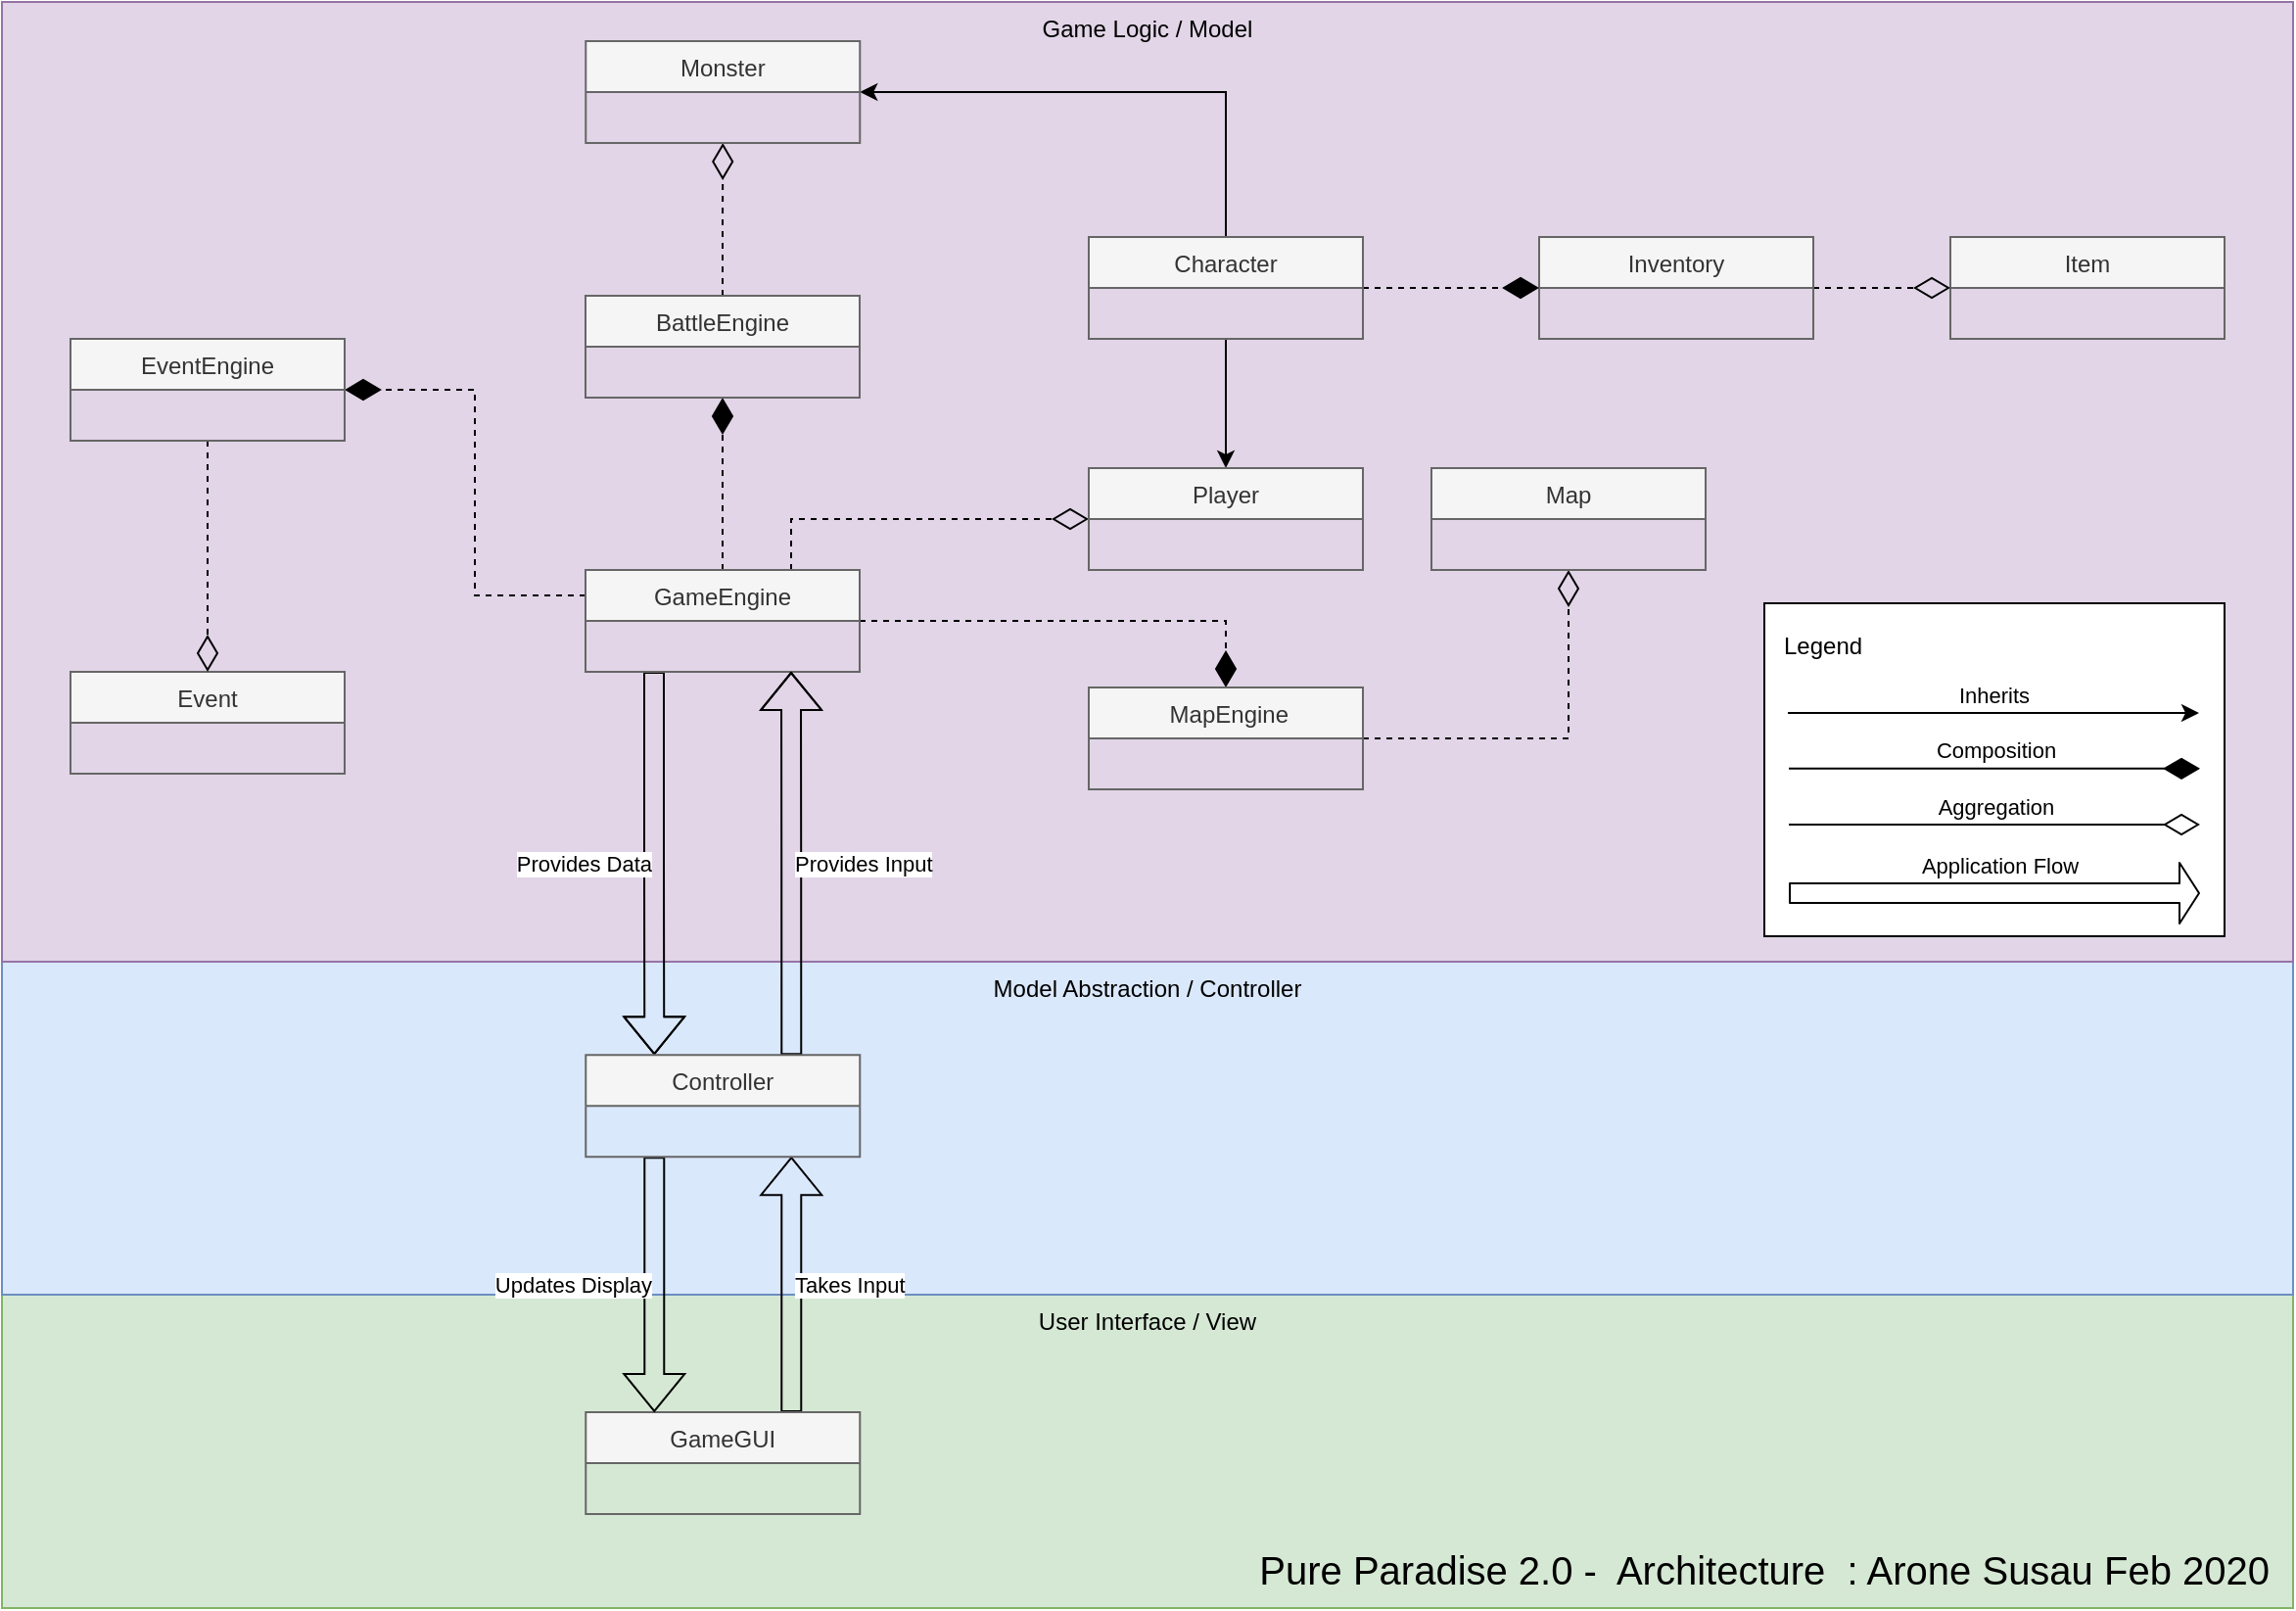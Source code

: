 <mxfile version="12.6.7" type="device"><diagram id="ewZJzVGojuxL5fZC0FDk" name="Page-1"><mxGraphModel dx="1395" dy="841" grid="1" gridSize="10" guides="1" tooltips="1" connect="1" arrows="1" fold="1" page="1" pageScale="1" pageWidth="827" pageHeight="1169" math="0" shadow="0"><root><mxCell id="0"/><mxCell id="1" parent="0"/><mxCell id="U7BUE-ICDr-Gn3aa2cAq-20" value="User Interface / View" style="rounded=0;whiteSpace=wrap;html=1;verticalAlign=top;fillColor=#d5e8d4;strokeColor=#82b366;" vertex="1" parent="1"><mxGeometry x="30" y="680" width="1170" height="160" as="geometry"/></mxCell><mxCell id="U7BUE-ICDr-Gn3aa2cAq-18" value="Model Abstraction / Controller" style="rounded=0;whiteSpace=wrap;html=1;verticalAlign=top;fillColor=#dae8fc;strokeColor=#6c8ebf;" vertex="1" parent="1"><mxGeometry x="30" y="510" width="1170" height="170" as="geometry"/></mxCell><mxCell id="U7BUE-ICDr-Gn3aa2cAq-17" value="Game Logic / Model" style="rounded=0;whiteSpace=wrap;html=1;verticalAlign=top;fillColor=#e1d5e7;strokeColor=#9673a6;" vertex="1" parent="1"><mxGeometry x="30" y="20" width="1170" height="490" as="geometry"/></mxCell><mxCell id="U7BUE-ICDr-Gn3aa2cAq-26" style="edgeStyle=orthogonalEdgeStyle;rounded=0;orthogonalLoop=1;jettySize=auto;html=1;entryX=0.5;entryY=1;entryDx=0;entryDy=0;dashed=1;endArrow=diamondThin;endFill=1;endSize=16;" edge="1" parent="1" source="U7BUE-ICDr-Gn3aa2cAq-1" target="U7BUE-ICDr-Gn3aa2cAq-13"><mxGeometry relative="1" as="geometry"/></mxCell><mxCell id="U7BUE-ICDr-Gn3aa2cAq-27" style="edgeStyle=orthogonalEdgeStyle;rounded=0;orthogonalLoop=1;jettySize=auto;html=1;entryX=0;entryY=0.5;entryDx=0;entryDy=0;dashed=1;exitX=0.75;exitY=0;exitDx=0;exitDy=0;endSize=16;endArrow=diamondThin;endFill=0;" edge="1" parent="1" source="U7BUE-ICDr-Gn3aa2cAq-1" target="U7BUE-ICDr-Gn3aa2cAq-15"><mxGeometry relative="1" as="geometry"/></mxCell><mxCell id="U7BUE-ICDr-Gn3aa2cAq-28" style="edgeStyle=orthogonalEdgeStyle;rounded=0;orthogonalLoop=1;jettySize=auto;html=1;entryX=0.5;entryY=0;entryDx=0;entryDy=0;dashed=1;exitX=1;exitY=0.5;exitDx=0;exitDy=0;endArrow=diamondThin;endFill=1;endSize=16;" edge="1" parent="1" source="U7BUE-ICDr-Gn3aa2cAq-1" target="U7BUE-ICDr-Gn3aa2cAq-6"><mxGeometry relative="1" as="geometry"/></mxCell><mxCell id="U7BUE-ICDr-Gn3aa2cAq-29" style="edgeStyle=orthogonalEdgeStyle;rounded=0;orthogonalLoop=1;jettySize=auto;html=1;entryX=1;entryY=0.5;entryDx=0;entryDy=0;dashed=1;exitX=0;exitY=0.25;exitDx=0;exitDy=0;endSize=16;endArrow=diamondThin;endFill=1;" edge="1" parent="1" source="U7BUE-ICDr-Gn3aa2cAq-1" target="U7BUE-ICDr-Gn3aa2cAq-12"><mxGeometry relative="1" as="geometry"/></mxCell><mxCell id="U7BUE-ICDr-Gn3aa2cAq-31" value="Provides Data" style="edgeStyle=orthogonalEdgeStyle;rounded=0;orthogonalLoop=1;jettySize=auto;html=1;shape=flexArrow;exitX=0.25;exitY=1;exitDx=0;exitDy=0;entryX=0.25;entryY=0;entryDx=0;entryDy=0;align=right;" edge="1" parent="1" source="U7BUE-ICDr-Gn3aa2cAq-1" target="U7BUE-ICDr-Gn3aa2cAq-16"><mxGeometry relative="1" as="geometry"/></mxCell><mxCell id="U7BUE-ICDr-Gn3aa2cAq-1" value="GameEngine" style="swimlane;fontStyle=0;childLayout=stackLayout;horizontal=1;startSize=26;fillColor=#f5f5f5;horizontalStack=0;resizeParent=1;resizeParentMax=0;resizeLast=0;collapsible=1;marginBottom=0;strokeColor=#666666;fontColor=#333333;" vertex="1" parent="1"><mxGeometry x="328" y="310" width="140" height="52" as="geometry"/></mxCell><mxCell id="U7BUE-ICDr-Gn3aa2cAq-54" style="edgeStyle=orthogonalEdgeStyle;rounded=0;orthogonalLoop=1;jettySize=auto;html=1;entryX=0.5;entryY=1;entryDx=0;entryDy=0;endArrow=diamondThin;endFill=0;fontColor=none;align=center;dashed=1;endSize=16;" edge="1" parent="1" source="U7BUE-ICDr-Gn3aa2cAq-6" target="U7BUE-ICDr-Gn3aa2cAq-53"><mxGeometry relative="1" as="geometry"/></mxCell><mxCell id="U7BUE-ICDr-Gn3aa2cAq-6" value=" MapEngine" style="swimlane;fontStyle=0;childLayout=stackLayout;horizontal=1;startSize=26;fillColor=#f5f5f5;horizontalStack=0;resizeParent=1;resizeParentMax=0;resizeLast=0;collapsible=1;marginBottom=0;strokeColor=#666666;fontColor=#333333;" vertex="1" parent="1"><mxGeometry x="585" y="370" width="140" height="52" as="geometry"/></mxCell><mxCell id="U7BUE-ICDr-Gn3aa2cAq-7" value="Event" style="swimlane;fontStyle=0;childLayout=stackLayout;horizontal=1;startSize=26;fillColor=#f5f5f5;horizontalStack=0;resizeParent=1;resizeParentMax=0;resizeLast=0;collapsible=1;marginBottom=0;strokeColor=#666666;fontColor=#333333;" vertex="1" parent="1"><mxGeometry x="65" y="362" width="140" height="52" as="geometry"/></mxCell><mxCell id="U7BUE-ICDr-Gn3aa2cAq-8" value="Item" style="swimlane;fontStyle=0;childLayout=stackLayout;horizontal=1;startSize=26;fillColor=#f5f5f5;horizontalStack=0;resizeParent=1;resizeParentMax=0;resizeLast=0;collapsible=1;marginBottom=0;strokeColor=#666666;fontColor=#333333;" vertex="1" parent="1"><mxGeometry x="1025" y="140" width="140" height="52" as="geometry"/></mxCell><mxCell id="U7BUE-ICDr-Gn3aa2cAq-24" style="edgeStyle=orthogonalEdgeStyle;rounded=0;orthogonalLoop=1;jettySize=auto;html=1;exitX=1;exitY=0.5;exitDx=0;exitDy=0;entryX=0;entryY=0.5;entryDx=0;entryDy=0;dashed=1;endArrow=diamondThin;endFill=0;endSize=16;" edge="1" parent="1" source="U7BUE-ICDr-Gn3aa2cAq-9" target="U7BUE-ICDr-Gn3aa2cAq-8"><mxGeometry relative="1" as="geometry"/></mxCell><mxCell id="U7BUE-ICDr-Gn3aa2cAq-9" value="Inventory" style="swimlane;fontStyle=0;childLayout=stackLayout;horizontal=1;startSize=26;fillColor=#f5f5f5;horizontalStack=0;resizeParent=1;resizeParentMax=0;resizeLast=0;collapsible=1;marginBottom=0;strokeColor=#666666;fontColor=#333333;" vertex="1" parent="1"><mxGeometry x="815" y="140" width="140" height="52" as="geometry"/></mxCell><mxCell id="U7BUE-ICDr-Gn3aa2cAq-21" style="edgeStyle=orthogonalEdgeStyle;rounded=0;orthogonalLoop=1;jettySize=auto;html=1;entryX=0.5;entryY=0;entryDx=0;entryDy=0;" edge="1" parent="1" source="U7BUE-ICDr-Gn3aa2cAq-10" target="U7BUE-ICDr-Gn3aa2cAq-15"><mxGeometry relative="1" as="geometry"/></mxCell><mxCell id="U7BUE-ICDr-Gn3aa2cAq-22" style="edgeStyle=orthogonalEdgeStyle;rounded=0;orthogonalLoop=1;jettySize=auto;html=1;entryX=1;entryY=0.5;entryDx=0;entryDy=0;exitX=0.5;exitY=0;exitDx=0;exitDy=0;" edge="1" parent="1" source="U7BUE-ICDr-Gn3aa2cAq-10" target="U7BUE-ICDr-Gn3aa2cAq-14"><mxGeometry relative="1" as="geometry"/></mxCell><mxCell id="U7BUE-ICDr-Gn3aa2cAq-23" style="edgeStyle=orthogonalEdgeStyle;rounded=0;orthogonalLoop=1;jettySize=auto;html=1;exitX=1;exitY=0.5;exitDx=0;exitDy=0;entryX=0;entryY=0.5;entryDx=0;entryDy=0;dashed=1;endArrow=diamondThin;endFill=1;endSize=16;" edge="1" parent="1" source="U7BUE-ICDr-Gn3aa2cAq-10" target="U7BUE-ICDr-Gn3aa2cAq-9"><mxGeometry relative="1" as="geometry"/></mxCell><mxCell id="U7BUE-ICDr-Gn3aa2cAq-10" value="Character" style="swimlane;fontStyle=0;childLayout=stackLayout;horizontal=1;startSize=26;fillColor=#f5f5f5;horizontalStack=0;resizeParent=1;resizeParentMax=0;resizeLast=0;collapsible=1;marginBottom=0;strokeColor=#666666;fontColor=#333333;" vertex="1" parent="1"><mxGeometry x="585" y="140" width="140" height="52" as="geometry"/></mxCell><mxCell id="U7BUE-ICDr-Gn3aa2cAq-33" value="Takes Input" style="edgeStyle=orthogonalEdgeStyle;shape=flexArrow;rounded=0;orthogonalLoop=1;jettySize=auto;html=1;exitX=0.75;exitY=0;exitDx=0;exitDy=0;entryX=0.75;entryY=1;entryDx=0;entryDy=0;align=left;" edge="1" parent="1" source="U7BUE-ICDr-Gn3aa2cAq-11" target="U7BUE-ICDr-Gn3aa2cAq-16"><mxGeometry relative="1" as="geometry"/></mxCell><mxCell id="U7BUE-ICDr-Gn3aa2cAq-11" value="GameGUI" style="swimlane;fontStyle=0;childLayout=stackLayout;horizontal=1;startSize=26;fillColor=#f5f5f5;horizontalStack=0;resizeParent=1;resizeParentMax=0;resizeLast=0;collapsible=1;marginBottom=0;strokeColor=#666666;fontColor=#333333;" vertex="1" parent="1"><mxGeometry x="328.14" y="740" width="140" height="52" as="geometry"/></mxCell><mxCell id="U7BUE-ICDr-Gn3aa2cAq-30" style="edgeStyle=orthogonalEdgeStyle;rounded=0;orthogonalLoop=1;jettySize=auto;html=1;entryX=0.5;entryY=0;entryDx=0;entryDy=0;dashed=1;endSize=16;endArrow=diamondThin;endFill=0;" edge="1" parent="1" source="U7BUE-ICDr-Gn3aa2cAq-12" target="U7BUE-ICDr-Gn3aa2cAq-7"><mxGeometry relative="1" as="geometry"/></mxCell><mxCell id="U7BUE-ICDr-Gn3aa2cAq-12" value="EventEngine" style="swimlane;fontStyle=0;childLayout=stackLayout;horizontal=1;startSize=26;fillColor=#f5f5f5;horizontalStack=0;resizeParent=1;resizeParentMax=0;resizeLast=0;collapsible=1;marginBottom=0;strokeColor=#666666;fontColor=#333333;" vertex="1" parent="1"><mxGeometry x="65" y="192" width="140" height="52" as="geometry"/></mxCell><mxCell id="U7BUE-ICDr-Gn3aa2cAq-25" style="edgeStyle=orthogonalEdgeStyle;rounded=0;orthogonalLoop=1;jettySize=auto;html=1;entryX=0.5;entryY=1;entryDx=0;entryDy=0;dashed=1;endSize=16;endArrow=diamondThin;endFill=0;" edge="1" parent="1" source="U7BUE-ICDr-Gn3aa2cAq-13" target="U7BUE-ICDr-Gn3aa2cAq-14"><mxGeometry relative="1" as="geometry"/></mxCell><mxCell id="U7BUE-ICDr-Gn3aa2cAq-13" value="BattleEngine" style="swimlane;fontStyle=0;childLayout=stackLayout;horizontal=1;startSize=26;fillColor=#f5f5f5;horizontalStack=0;resizeParent=1;resizeParentMax=0;resizeLast=0;collapsible=1;marginBottom=0;strokeColor=#666666;fontColor=#333333;" vertex="1" parent="1"><mxGeometry x="328" y="170" width="140" height="52" as="geometry"/></mxCell><mxCell id="U7BUE-ICDr-Gn3aa2cAq-14" value="Monster" style="swimlane;fontStyle=0;childLayout=stackLayout;horizontal=1;startSize=26;fillColor=#f5f5f5;horizontalStack=0;resizeParent=1;resizeParentMax=0;resizeLast=0;collapsible=1;marginBottom=0;strokeColor=#666666;fontColor=#333333;" vertex="1" parent="1"><mxGeometry x="328.14" y="40" width="140" height="52" as="geometry"/></mxCell><mxCell id="U7BUE-ICDr-Gn3aa2cAq-15" value="Player" style="swimlane;fontStyle=0;childLayout=stackLayout;horizontal=1;startSize=26;fillColor=#f5f5f5;horizontalStack=0;resizeParent=1;resizeParentMax=0;resizeLast=0;collapsible=1;marginBottom=0;strokeColor=#666666;fontColor=#333333;" vertex="1" parent="1"><mxGeometry x="585" y="258" width="140" height="52" as="geometry"/></mxCell><mxCell id="U7BUE-ICDr-Gn3aa2cAq-32" value="Updates Display" style="edgeStyle=orthogonalEdgeStyle;shape=flexArrow;rounded=0;orthogonalLoop=1;jettySize=auto;html=1;entryX=0.25;entryY=0;entryDx=0;entryDy=0;exitX=0.25;exitY=1;exitDx=0;exitDy=0;align=right;" edge="1" parent="1" source="U7BUE-ICDr-Gn3aa2cAq-16" target="U7BUE-ICDr-Gn3aa2cAq-11"><mxGeometry relative="1" as="geometry"/></mxCell><mxCell id="U7BUE-ICDr-Gn3aa2cAq-34" value="Provides Input" style="edgeStyle=orthogonalEdgeStyle;shape=flexArrow;rounded=0;orthogonalLoop=1;jettySize=auto;html=1;exitX=0.75;exitY=0;exitDx=0;exitDy=0;entryX=0.75;entryY=1;entryDx=0;entryDy=0;align=left;" edge="1" parent="1" source="U7BUE-ICDr-Gn3aa2cAq-16" target="U7BUE-ICDr-Gn3aa2cAq-1"><mxGeometry relative="1" as="geometry"/></mxCell><mxCell id="U7BUE-ICDr-Gn3aa2cAq-16" value="Controller" style="swimlane;fontStyle=0;childLayout=stackLayout;horizontal=1;startSize=26;fillColor=#f5f5f5;horizontalStack=0;resizeParent=1;resizeParentMax=0;resizeLast=0;collapsible=1;marginBottom=0;strokeColor=#666666;fontColor=#333333;" vertex="1" parent="1"><mxGeometry x="328.14" y="557.57" width="140" height="52" as="geometry"/></mxCell><mxCell id="U7BUE-ICDr-Gn3aa2cAq-47" value="Legend" style="rounded=0;whiteSpace=wrap;html=1;align=left;verticalAlign=top;spacing=10;" vertex="1" parent="1"><mxGeometry x="930" y="327" width="235" height="170" as="geometry"/></mxCell><mxCell id="U7BUE-ICDr-Gn3aa2cAq-48" value="" style="rounded=0;whiteSpace=wrap;html=1;fontColor=none;noLabel=1;fillColor=none;strokeColor=none;" vertex="1" parent="1"><mxGeometry x="942" y="354" width="210" height="116" as="geometry"/></mxCell><mxCell id="U7BUE-ICDr-Gn3aa2cAq-49" value="Inherits" style="endArrow=classic;html=1;align=center;exitX=0;exitY=0.25;exitDx=0;exitDy=0;entryX=1;entryY=0.25;entryDx=0;entryDy=0;verticalAlign=bottom;" edge="1" parent="1" source="U7BUE-ICDr-Gn3aa2cAq-48" target="U7BUE-ICDr-Gn3aa2cAq-48"><mxGeometry width="50" height="50" relative="1" as="geometry"><mxPoint x="950" y="420" as="sourcePoint"/><mxPoint x="1000" y="370" as="targetPoint"/></mxGeometry></mxCell><mxCell id="U7BUE-ICDr-Gn3aa2cAq-50" value="Composition" style="endArrow=diamondThin;html=1;align=center;exitX=0;exitY=0.25;exitDx=0;exitDy=0;entryX=1;entryY=0.25;entryDx=0;entryDy=0;verticalAlign=bottom;endFill=1;endSize=16;" edge="1" parent="1"><mxGeometry width="50" height="50" relative="1" as="geometry"><mxPoint x="942.5" y="411.41" as="sourcePoint"/><mxPoint x="1152.5" y="411.41" as="targetPoint"/></mxGeometry></mxCell><mxCell id="U7BUE-ICDr-Gn3aa2cAq-51" value="Aggregation" style="endArrow=diamondThin;html=1;align=center;exitX=0;exitY=0.25;exitDx=0;exitDy=0;entryX=1;entryY=0.25;entryDx=0;entryDy=0;verticalAlign=bottom;endFill=0;endSize=16;" edge="1" parent="1"><mxGeometry width="50" height="50" relative="1" as="geometry"><mxPoint x="942.5" y="440.0" as="sourcePoint"/><mxPoint x="1152.5" y="440.0" as="targetPoint"/></mxGeometry></mxCell><mxCell id="U7BUE-ICDr-Gn3aa2cAq-52" value="Application Flow" style="endArrow=diamondThin;html=1;align=center;exitX=0;exitY=0.25;exitDx=0;exitDy=0;entryX=1;entryY=0.25;entryDx=0;entryDy=0;verticalAlign=bottom;endFill=0;shape=flexArrow;endSize=3;startSize=3;" edge="1" parent="1"><mxGeometry x="0.024" y="5" width="50" height="50" relative="1" as="geometry"><mxPoint x="942.5" y="475.0" as="sourcePoint"/><mxPoint x="1152.5" y="475.0" as="targetPoint"/><mxPoint as="offset"/></mxGeometry></mxCell><mxCell id="U7BUE-ICDr-Gn3aa2cAq-53" value="Map" style="swimlane;fontStyle=0;childLayout=stackLayout;horizontal=1;startSize=26;fillColor=#f5f5f5;horizontalStack=0;resizeParent=1;resizeParentMax=0;resizeLast=0;collapsible=1;marginBottom=0;strokeColor=#666666;fontColor=#333333;" vertex="1" parent="1"><mxGeometry x="760" y="258" width="140" height="52" as="geometry"/></mxCell><mxCell id="U7BUE-ICDr-Gn3aa2cAq-57" value="Pure Paradise 2.0 -&amp;nbsp; Architecture&amp;nbsp; : Arone Susau Feb 2020" style="text;html=1;strokeColor=none;fillColor=none;align=right;verticalAlign=middle;whiteSpace=wrap;rounded=0;fontColor=none;fontSize=20;" vertex="1" parent="1"><mxGeometry x="600" y="810" width="590" height="20" as="geometry"/></mxCell></root></mxGraphModel></diagram></mxfile>